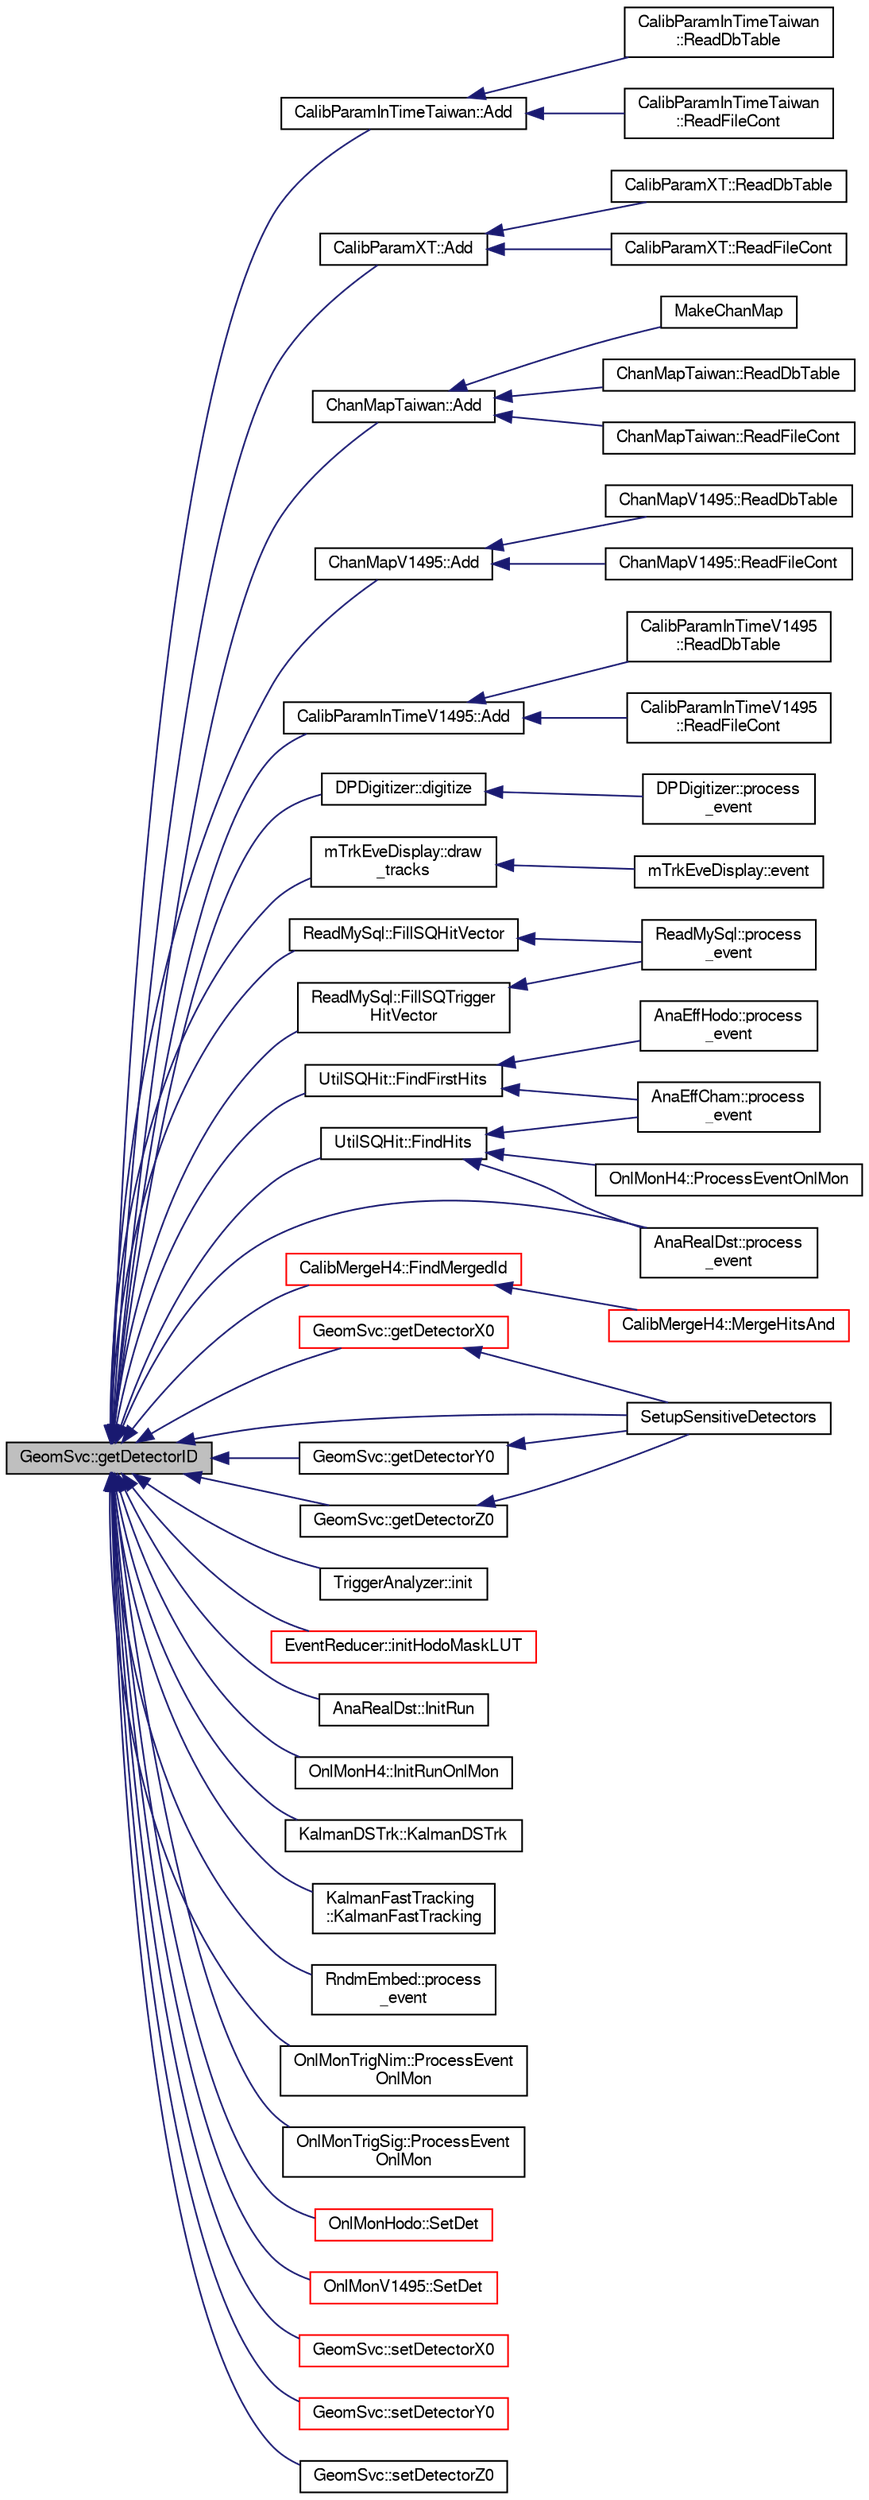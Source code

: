digraph "GeomSvc::getDetectorID"
{
  bgcolor="transparent";
  edge [fontname="FreeSans",fontsize="10",labelfontname="FreeSans",labelfontsize="10"];
  node [fontname="FreeSans",fontsize="10",shape=record];
  rankdir="LR";
  Node1 [label="GeomSvc::getDetectorID",height=0.2,width=0.4,color="black", fillcolor="grey75", style="filled" fontcolor="black"];
  Node1 -> Node2 [dir="back",color="midnightblue",fontsize="10",style="solid",fontname="FreeSans"];
  Node2 [label="CalibParamInTimeTaiwan::Add",height=0.2,width=0.4,color="black",URL="$d7/dec/classCalibParamInTimeTaiwan.html#a1864ffda0e47eb50d37155b015ab41e3"];
  Node2 -> Node3 [dir="back",color="midnightblue",fontsize="10",style="solid",fontname="FreeSans"];
  Node3 [label="CalibParamInTimeTaiwan\l::ReadDbTable",height=0.2,width=0.4,color="black",URL="$d7/dec/classCalibParamInTimeTaiwan.html#a1d4786d5b7acd094fde52845d6702959"];
  Node2 -> Node4 [dir="back",color="midnightblue",fontsize="10",style="solid",fontname="FreeSans"];
  Node4 [label="CalibParamInTimeTaiwan\l::ReadFileCont",height=0.2,width=0.4,color="black",URL="$d7/dec/classCalibParamInTimeTaiwan.html#a42eb780bb955eb7cc577be9be425e0dd"];
  Node1 -> Node5 [dir="back",color="midnightblue",fontsize="10",style="solid",fontname="FreeSans"];
  Node5 [label="CalibParamXT::Add",height=0.2,width=0.4,color="black",URL="$da/d44/classCalibParamXT.html#a32a4f4fd39fdaf747ae045e46e58dd0e"];
  Node5 -> Node6 [dir="back",color="midnightblue",fontsize="10",style="solid",fontname="FreeSans"];
  Node6 [label="CalibParamXT::ReadDbTable",height=0.2,width=0.4,color="black",URL="$da/d44/classCalibParamXT.html#aee0776c79868c77868cc0a0e6793d60d"];
  Node5 -> Node7 [dir="back",color="midnightblue",fontsize="10",style="solid",fontname="FreeSans"];
  Node7 [label="CalibParamXT::ReadFileCont",height=0.2,width=0.4,color="black",URL="$da/d44/classCalibParamXT.html#a1b7690de49ea0978d201de6bc618c53e"];
  Node1 -> Node8 [dir="back",color="midnightblue",fontsize="10",style="solid",fontname="FreeSans"];
  Node8 [label="ChanMapTaiwan::Add",height=0.2,width=0.4,color="black",URL="$d3/d21/classChanMapTaiwan.html#a935b6903c5a4e4476f295f6a74185ec1"];
  Node8 -> Node9 [dir="back",color="midnightblue",fontsize="10",style="solid",fontname="FreeSans"];
  Node9 [label="MakeChanMap",height=0.2,width=0.4,color="black",URL="$d0/da4/UploadChanMap_8C.html#a1e7e5c79eeb34653003164775cf59e31",tooltip="Test function to make a channel mapping by hand. "];
  Node8 -> Node10 [dir="back",color="midnightblue",fontsize="10",style="solid",fontname="FreeSans"];
  Node10 [label="ChanMapTaiwan::ReadDbTable",height=0.2,width=0.4,color="black",URL="$d3/d21/classChanMapTaiwan.html#a219978861e3ab1d03670720f1ef5cc4f"];
  Node8 -> Node11 [dir="back",color="midnightblue",fontsize="10",style="solid",fontname="FreeSans"];
  Node11 [label="ChanMapTaiwan::ReadFileCont",height=0.2,width=0.4,color="black",URL="$d3/d21/classChanMapTaiwan.html#a57e036f851b608f9455721d0a51a72ae"];
  Node1 -> Node12 [dir="back",color="midnightblue",fontsize="10",style="solid",fontname="FreeSans"];
  Node12 [label="ChanMapV1495::Add",height=0.2,width=0.4,color="black",URL="$d2/d4f/classChanMapV1495.html#a9d862c27c34e68d981207daaf607643c"];
  Node12 -> Node13 [dir="back",color="midnightblue",fontsize="10",style="solid",fontname="FreeSans"];
  Node13 [label="ChanMapV1495::ReadDbTable",height=0.2,width=0.4,color="black",URL="$d2/d4f/classChanMapV1495.html#a25f57de8521fdd0522bd83f5d1bcb69a"];
  Node12 -> Node14 [dir="back",color="midnightblue",fontsize="10",style="solid",fontname="FreeSans"];
  Node14 [label="ChanMapV1495::ReadFileCont",height=0.2,width=0.4,color="black",URL="$d2/d4f/classChanMapV1495.html#a2fa9b9ec9da0f236006e0e0b07d1aa49"];
  Node1 -> Node15 [dir="back",color="midnightblue",fontsize="10",style="solid",fontname="FreeSans"];
  Node15 [label="CalibParamInTimeV1495::Add",height=0.2,width=0.4,color="black",URL="$d0/dd2/classCalibParamInTimeV1495.html#ac884b85f75be97c5e9739672aad4daa5"];
  Node15 -> Node16 [dir="back",color="midnightblue",fontsize="10",style="solid",fontname="FreeSans"];
  Node16 [label="CalibParamInTimeV1495\l::ReadDbTable",height=0.2,width=0.4,color="black",URL="$d0/dd2/classCalibParamInTimeV1495.html#a61d2e81d45926749f15f7b2e77d05937"];
  Node15 -> Node17 [dir="back",color="midnightblue",fontsize="10",style="solid",fontname="FreeSans"];
  Node17 [label="CalibParamInTimeV1495\l::ReadFileCont",height=0.2,width=0.4,color="black",URL="$d0/dd2/classCalibParamInTimeV1495.html#a5c2acf4094230824b717873c1673f2a9"];
  Node1 -> Node18 [dir="back",color="midnightblue",fontsize="10",style="solid",fontname="FreeSans"];
  Node18 [label="DPDigitizer::digitize",height=0.2,width=0.4,color="black",URL="$d6/d98/classDPDigitizer.html#a9bf0122395ac7fcf5c832e78e52f4880",tooltip="main external call, fill the digi hit vector "];
  Node18 -> Node19 [dir="back",color="midnightblue",fontsize="10",style="solid",fontname="FreeSans"];
  Node19 [label="DPDigitizer::process\l_event",height=0.2,width=0.4,color="black",URL="$d6/d98/classDPDigitizer.html#a2d585e16710f9dc114334772f104869f",tooltip="event processing "];
  Node1 -> Node20 [dir="back",color="midnightblue",fontsize="10",style="solid",fontname="FreeSans"];
  Node20 [label="mTrkEveDisplay::draw\l_tracks",height=0.2,width=0.4,color="black",URL="$d3/de7/classmTrkEveDisplay.html#a9dccd02ff8c77a1e34236d4575644100"];
  Node20 -> Node21 [dir="back",color="midnightblue",fontsize="10",style="solid",fontname="FreeSans"];
  Node21 [label="mTrkEveDisplay::event",height=0.2,width=0.4,color="black",URL="$d3/de7/classmTrkEveDisplay.html#aa3ce5d6c62c7c75bcb098cf992b788e1"];
  Node1 -> Node22 [dir="back",color="midnightblue",fontsize="10",style="solid",fontname="FreeSans"];
  Node22 [label="ReadMySql::FillSQHitVector",height=0.2,width=0.4,color="black",URL="$db/dda/classReadMySql.html#a867fcdb2c8dc0344e80bba8019efd9bb"];
  Node22 -> Node23 [dir="back",color="midnightblue",fontsize="10",style="solid",fontname="FreeSans"];
  Node23 [label="ReadMySql::process\l_event",height=0.2,width=0.4,color="black",URL="$db/dda/classReadMySql.html#aef5367b1b70eb7b88d513750e78fc872"];
  Node1 -> Node24 [dir="back",color="midnightblue",fontsize="10",style="solid",fontname="FreeSans"];
  Node24 [label="ReadMySql::FillSQTrigger\lHitVector",height=0.2,width=0.4,color="black",URL="$db/dda/classReadMySql.html#a2f214b751e2ce072c95fd37f14acab8d"];
  Node24 -> Node23 [dir="back",color="midnightblue",fontsize="10",style="solid",fontname="FreeSans"];
  Node1 -> Node25 [dir="back",color="midnightblue",fontsize="10",style="solid",fontname="FreeSans"];
  Node25 [label="UtilSQHit::FindFirstHits",height=0.2,width=0.4,color="black",URL="$d0/dc5/namespaceUtilSQHit.html#abdff6fa42902fb1c95f27ed88e61e3f0"];
  Node25 -> Node26 [dir="back",color="midnightblue",fontsize="10",style="solid",fontname="FreeSans"];
  Node26 [label="AnaEffCham::process\l_event",height=0.2,width=0.4,color="black",URL="$db/d63/classAnaEffCham.html#a0b70f8e06c1af83ab6ad800b85fdc688"];
  Node25 -> Node27 [dir="back",color="midnightblue",fontsize="10",style="solid",fontname="FreeSans"];
  Node27 [label="AnaEffHodo::process\l_event",height=0.2,width=0.4,color="black",URL="$db/d7d/classAnaEffHodo.html#a8ba24e76d3e1a45eb7378c9dab192a76"];
  Node1 -> Node28 [dir="back",color="midnightblue",fontsize="10",style="solid",fontname="FreeSans"];
  Node28 [label="UtilSQHit::FindHits",height=0.2,width=0.4,color="black",URL="$d0/dc5/namespaceUtilSQHit.html#aca695e2deb5df31564d6f1601816fe9e"];
  Node28 -> Node26 [dir="back",color="midnightblue",fontsize="10",style="solid",fontname="FreeSans"];
  Node28 -> Node29 [dir="back",color="midnightblue",fontsize="10",style="solid",fontname="FreeSans"];
  Node29 [label="AnaRealDst::process\l_event",height=0.2,width=0.4,color="black",URL="$d0/d63/classAnaRealDst.html#a6aa1a7508e08769688d4259bed94b7ee"];
  Node28 -> Node30 [dir="back",color="midnightblue",fontsize="10",style="solid",fontname="FreeSans"];
  Node30 [label="OnlMonH4::ProcessEventOnlMon",height=0.2,width=0.4,color="black",URL="$d2/d02/classOnlMonH4.html#a04ac9a42248948b3004ff4847c8ee48f"];
  Node1 -> Node31 [dir="back",color="midnightblue",fontsize="10",style="solid",fontname="FreeSans"];
  Node31 [label="CalibMergeH4::FindMergedId",height=0.2,width=0.4,color="red",URL="$df/d49/classCalibMergeH4.html#a651755d39b1030cacdbf52a52ef67c63"];
  Node31 -> Node32 [dir="back",color="midnightblue",fontsize="10",style="solid",fontname="FreeSans"];
  Node32 [label="CalibMergeH4::MergeHitsAnd",height=0.2,width=0.4,color="red",URL="$df/d49/classCalibMergeH4.html#a04cb3900f6782caa8dcb187a50b06ec0"];
  Node1 -> Node33 [dir="back",color="midnightblue",fontsize="10",style="solid",fontname="FreeSans"];
  Node33 [label="GeomSvc::getDetectorX0",height=0.2,width=0.4,color="red",URL="$d0/da0/classGeomSvc.html#a67c21c422f91093360dfcffc4b7fc580"];
  Node33 -> Node34 [dir="back",color="midnightblue",fontsize="10",style="solid",fontname="FreeSans"];
  Node34 [label="SetupSensitiveDetectors",height=0.2,width=0.4,color="black",URL="$d1/d81/e1039-core_2packages_2Display_2macro_2G4__SensitiveDetectors_8C.html#af71e50cde83a891cd25129c49f742314"];
  Node1 -> Node35 [dir="back",color="midnightblue",fontsize="10",style="solid",fontname="FreeSans"];
  Node35 [label="GeomSvc::getDetectorY0",height=0.2,width=0.4,color="black",URL="$d0/da0/classGeomSvc.html#a7ba0ecd6d50052a04447f6c2c0a2f5e3"];
  Node35 -> Node34 [dir="back",color="midnightblue",fontsize="10",style="solid",fontname="FreeSans"];
  Node1 -> Node36 [dir="back",color="midnightblue",fontsize="10",style="solid",fontname="FreeSans"];
  Node36 [label="GeomSvc::getDetectorZ0",height=0.2,width=0.4,color="black",URL="$d0/da0/classGeomSvc.html#a83ab4b52e1fb09d0e8622b23f340f67f"];
  Node36 -> Node34 [dir="back",color="midnightblue",fontsize="10",style="solid",fontname="FreeSans"];
  Node1 -> Node37 [dir="back",color="midnightblue",fontsize="10",style="solid",fontname="FreeSans"];
  Node37 [label="TriggerAnalyzer::init",height=0.2,width=0.4,color="black",URL="$d6/deb/classTriggerAnalyzer.html#a33bd7d0faf83282d6a1bcb50397a61cd"];
  Node1 -> Node38 [dir="back",color="midnightblue",fontsize="10",style="solid",fontname="FreeSans"];
  Node38 [label="EventReducer::initHodoMaskLUT",height=0.2,width=0.4,color="red",URL="$d5/dda/classEventReducer.html#ae3e92e9415e867a14780af5c1d2ad78c"];
  Node1 -> Node39 [dir="back",color="midnightblue",fontsize="10",style="solid",fontname="FreeSans"];
  Node39 [label="AnaRealDst::InitRun",height=0.2,width=0.4,color="black",URL="$d0/d63/classAnaRealDst.html#a0e3d58e69746659214a73bb9460ae7d7"];
  Node1 -> Node40 [dir="back",color="midnightblue",fontsize="10",style="solid",fontname="FreeSans"];
  Node40 [label="OnlMonH4::InitRunOnlMon",height=0.2,width=0.4,color="black",URL="$d2/d02/classOnlMonH4.html#a4903332f47864785a12cf8f4938dd0c3"];
  Node1 -> Node41 [dir="back",color="midnightblue",fontsize="10",style="solid",fontname="FreeSans"];
  Node41 [label="KalmanDSTrk::KalmanDSTrk",height=0.2,width=0.4,color="black",URL="$db/daa/classKalmanDSTrk.html#a2fb58f43f56bcfd897927d4b4464e390"];
  Node1 -> Node42 [dir="back",color="midnightblue",fontsize="10",style="solid",fontname="FreeSans"];
  Node42 [label="KalmanFastTracking\l::KalmanFastTracking",height=0.2,width=0.4,color="black",URL="$d3/d46/classKalmanFastTracking.html#a1f0655a7ab5073c08fe0bfa15930dc8c"];
  Node1 -> Node29 [dir="back",color="midnightblue",fontsize="10",style="solid",fontname="FreeSans"];
  Node1 -> Node43 [dir="back",color="midnightblue",fontsize="10",style="solid",fontname="FreeSans"];
  Node43 [label="RndmEmbed::process\l_event",height=0.2,width=0.4,color="black",URL="$d9/d0c/classRndmEmbed.html#aab52cc2c180db26dd572a3556c8d6d9e"];
  Node1 -> Node44 [dir="back",color="midnightblue",fontsize="10",style="solid",fontname="FreeSans"];
  Node44 [label="OnlMonTrigNim::ProcessEvent\lOnlMon",height=0.2,width=0.4,color="black",URL="$d2/d9d/classOnlMonTrigNim.html#ae5288ba2b767db89f6690ca8c2529ec5"];
  Node1 -> Node45 [dir="back",color="midnightblue",fontsize="10",style="solid",fontname="FreeSans"];
  Node45 [label="OnlMonTrigSig::ProcessEvent\lOnlMon",height=0.2,width=0.4,color="black",URL="$dc/dae/classOnlMonTrigSig.html#a138528b06e4b34c068a6db325aa5e7f0"];
  Node1 -> Node46 [dir="back",color="midnightblue",fontsize="10",style="solid",fontname="FreeSans"];
  Node46 [label="OnlMonHodo::SetDet",height=0.2,width=0.4,color="red",URL="$d8/dc8/classOnlMonHodo.html#ac8f6f8a8bbdcbc277b1d8ecffbf91bfe"];
  Node1 -> Node47 [dir="back",color="midnightblue",fontsize="10",style="solid",fontname="FreeSans"];
  Node47 [label="OnlMonV1495::SetDet",height=0.2,width=0.4,color="red",URL="$d6/d41/classOnlMonV1495.html#a603a264ad8444fba842f88df948c7de6"];
  Node1 -> Node48 [dir="back",color="midnightblue",fontsize="10",style="solid",fontname="FreeSans"];
  Node48 [label="GeomSvc::setDetectorX0",height=0.2,width=0.4,color="red",URL="$d0/da0/classGeomSvc.html#a83de39a3aa516bf7e3aa3e25048ab7c9",tooltip="TODO temp solution to overwrite the y0 of a plane. "];
  Node1 -> Node49 [dir="back",color="midnightblue",fontsize="10",style="solid",fontname="FreeSans"];
  Node49 [label="GeomSvc::setDetectorY0",height=0.2,width=0.4,color="red",URL="$d0/da0/classGeomSvc.html#a651c79fd03b0be87521ffdd1a7e30492"];
  Node1 -> Node50 [dir="back",color="midnightblue",fontsize="10",style="solid",fontname="FreeSans"];
  Node50 [label="GeomSvc::setDetectorZ0",height=0.2,width=0.4,color="black",URL="$d0/da0/classGeomSvc.html#a154aeef3342dac83dc1e13499bcec39f"];
  Node1 -> Node34 [dir="back",color="midnightblue",fontsize="10",style="solid",fontname="FreeSans"];
}
